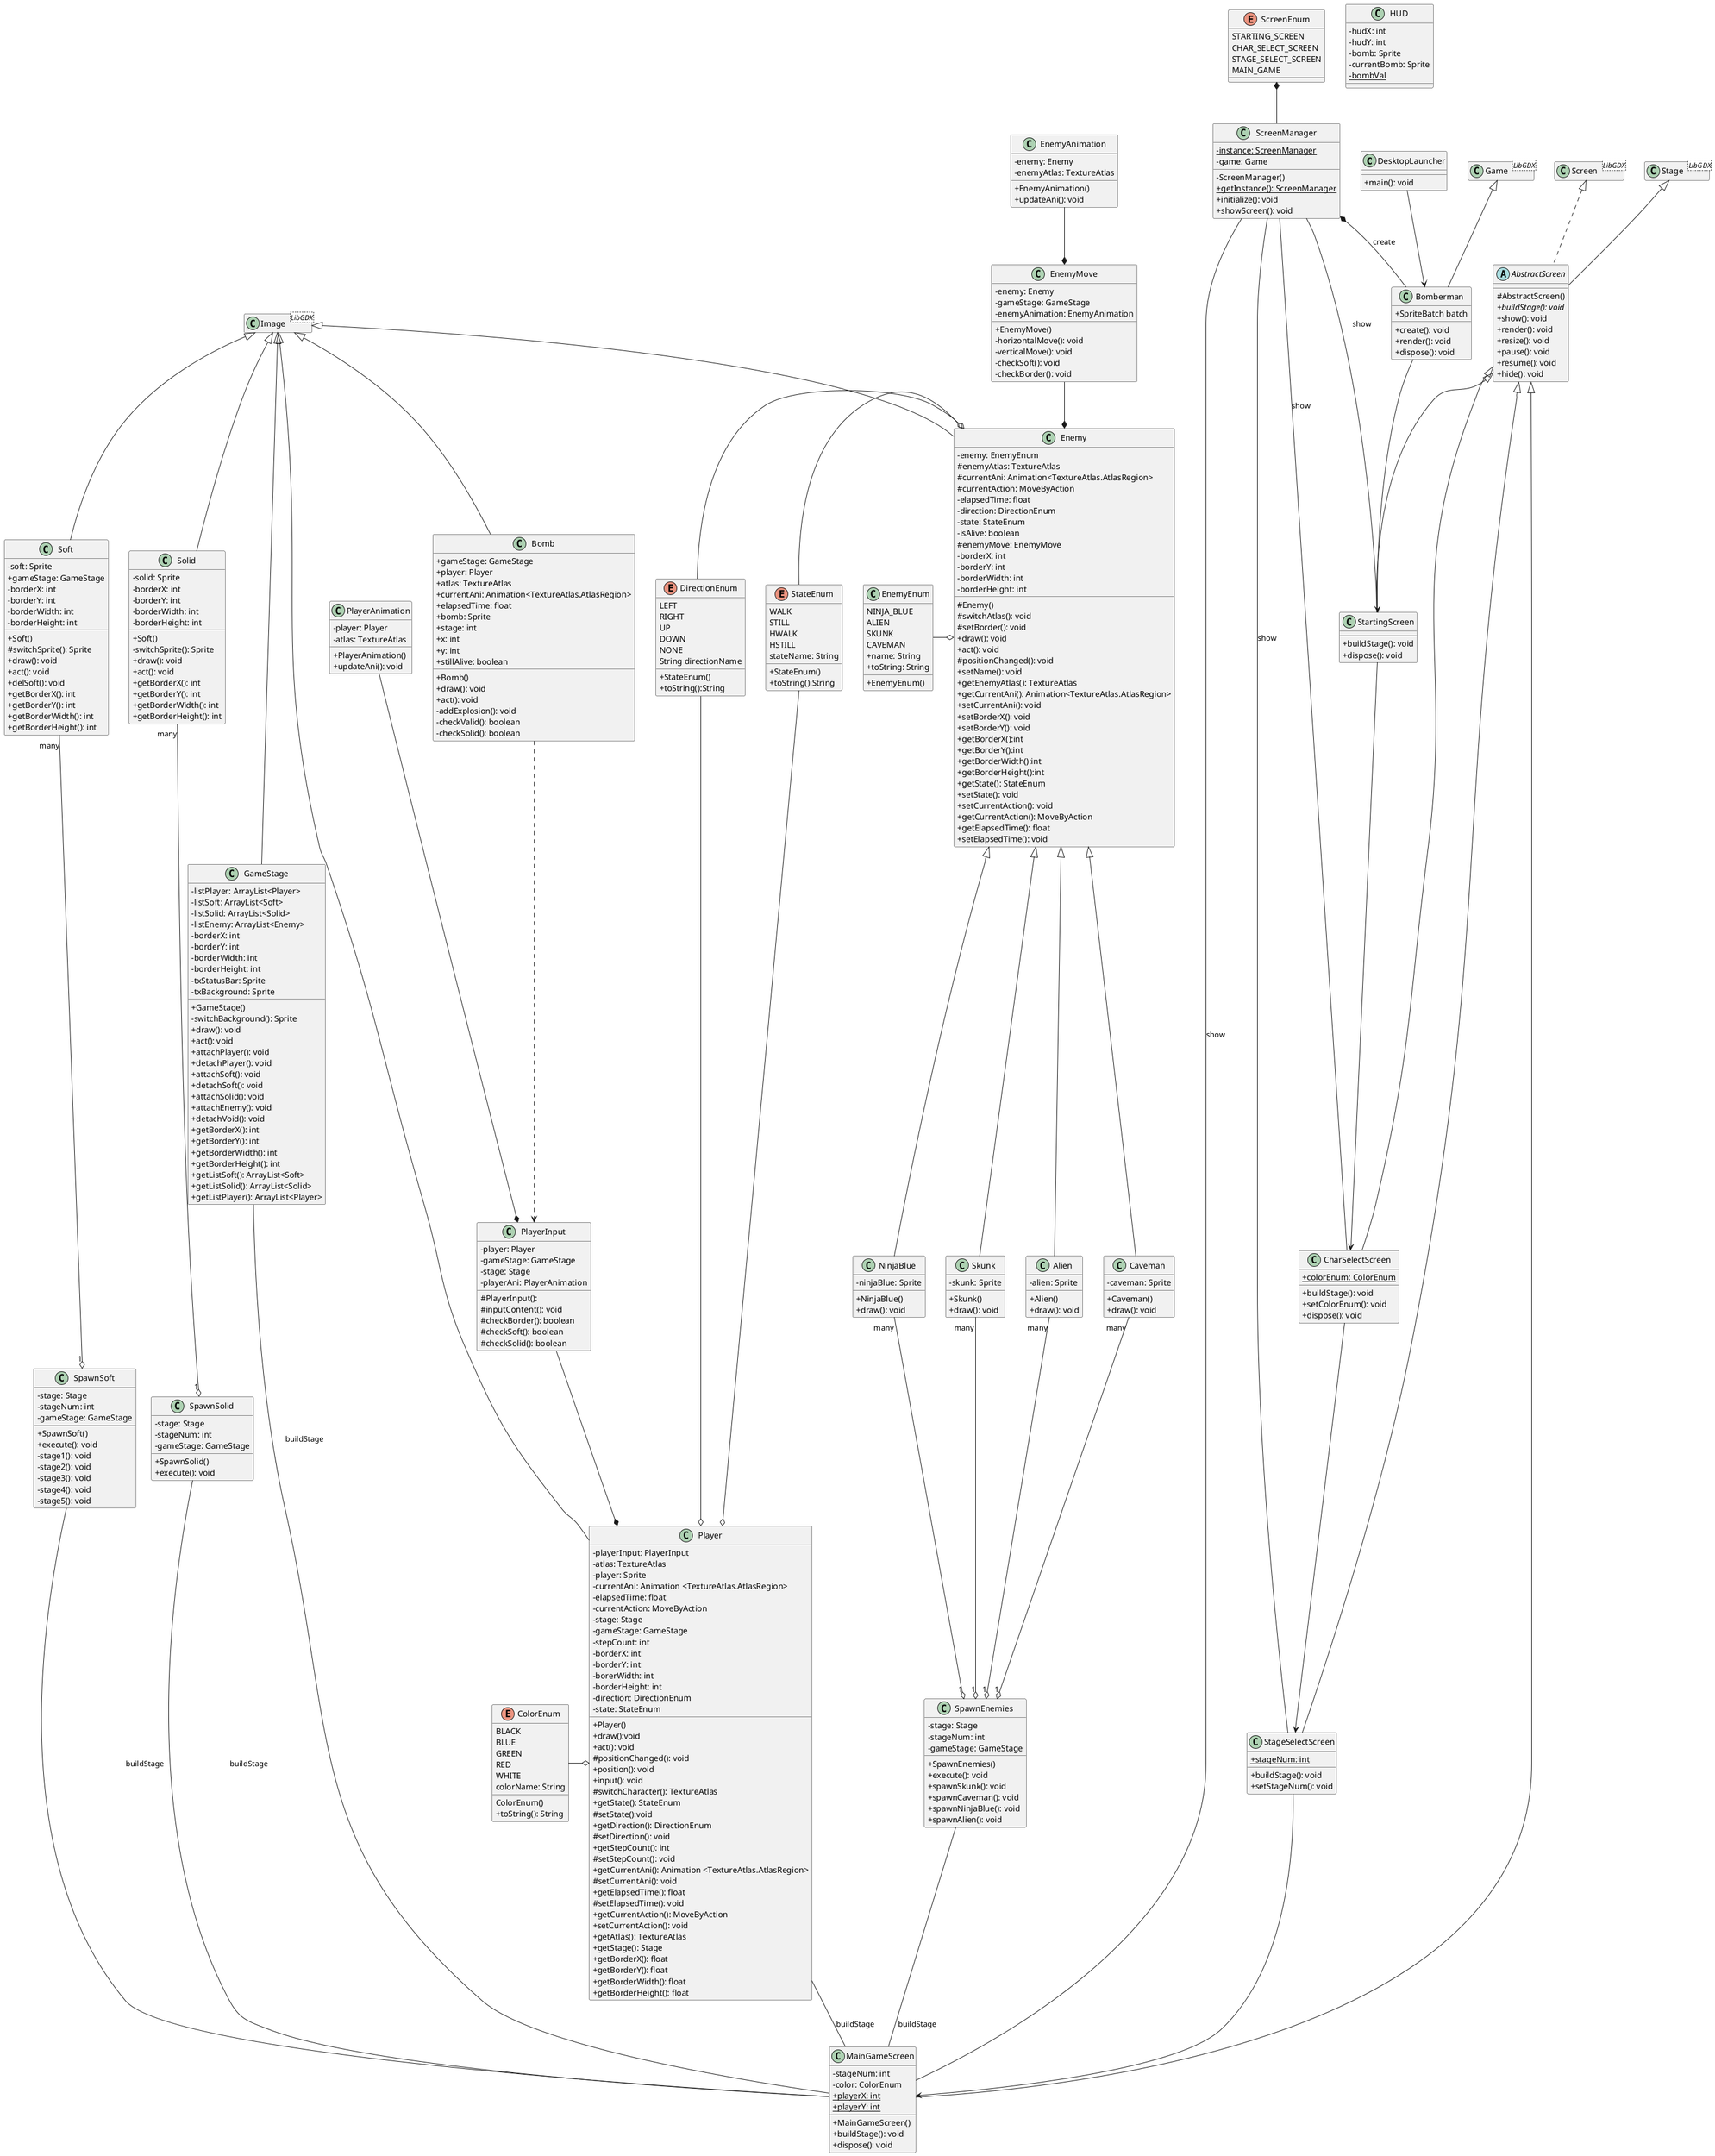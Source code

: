 @startuml
skinparam classAttributeIconSize 0

class DesktopLauncher{
    +main(): void
}

class Bomberman{
    +SpriteBatch batch
    +create(): void
    +render(): void
    +dispose(): void
}

class StartingScreen{
    +buildStage(): void
    +dispose(): void
}
class CharSelectScreen{
    +{static}colorEnum: ColorEnum
    +buildStage(): void
    +setColorEnum(): void
    +dispose(): void
}
class StageSelectScreen{
    +{static}stageNum: int
    +buildStage(): void
    +setStageNum(): void
}
-class ScreenManager{
    -{static}instance: ScreenManager
    -game: Game
    -ScreenManager()
    +{static} getInstance(): ScreenManager
    + initialize(): void
    + showScreen(): void
}
abstract class AbstractScreen{
    #AbstractScreen()
    +{abstract} buildStage(): void
    + show(): void
    + render(): void
    + resize(): void
    + pause(): void
    + resume(): void
    + hide(): void
}

enum DirectionEnum{
    LEFT
    RIGHT
    UP
    DOWN
    NONE
    String directionName
    +StateEnum()
    +toString():String
}
enum StateEnum{
    WALK
    STILL
    HWALK
    HSTILL
    stateName: String
    +StateEnum()
    +toString():String
}
class Bomb{
    +gameStage: GameStage
    +player: Player
    +atlas: TextureAtlas
    + currentAni: Animation<TextureAtlas.AtlasRegion>
    +elapsedTime: float
    + bomb: Sprite
    +stage: int
    +x: int
    +y: int
    +stillAlive: boolean
    +Bomb()
    +draw(): void
    +act(): void
    -addExplosion(): void
    -checkValid(): boolean
    -checkSolid(): boolean
}
enum ColorEnum{
    BLACK
    BLUE
    GREEN
    RED
    WHITE
    colorName: String
    ColorEnum()
    +toString(): String
}
class Player{
    -playerInput: PlayerInput
    -atlas: TextureAtlas
    -player: Sprite
    -currentAni: Animation <TextureAtlas.AtlasRegion>
    -elapsedTime: float
    -currentAction: MoveByAction
    -stage: Stage
    -gameStage: GameStage
    -stepCount: int
    -borderX: int
    -borderY: int
    -borerWidth: int
    -borderHeight: int
    -direction: DirectionEnum
    -state: StateEnum
    +Player()
    +draw():void
    +act(): void
    #positionChanged(): void
    +position(): void
    +input(): void
    #switchCharacter(): TextureAtlas
    +getState(): StateEnum
    #setState():void
    +getDirection(): DirectionEnum
    #setDirection(): void
    + getStepCount(): int
    #setStepCount(): void
    +getCurrentAni(): Animation <TextureAtlas.AtlasRegion>
    #setCurrentAni(): void
    +getElapsedTime(): float
    #setElapsedTime(): void
    +getCurrentAction(): MoveByAction
    +setCurrentAction(): void
    +getAtlas(): TextureAtlas
    +getStage(): Stage
    +getBorderX(): float
    +getBorderY(): float
    +getBorderWidth(): float
    +getBorderHeight(): float
}
class PlayerAnimation{
    -player: Player
    -atlas: TextureAtlas
    +PlayerAnimation()
    +updateAni(): void
}
class PlayerInput{
    -player: Player
    -gameStage: GameStage
    -stage: Stage
    -playerAni: PlayerAnimation
    #PlayerInput():
    #inputContent(): void
    #checkBorder(): boolean
    #checkSoft(): boolean
    #checkSolid(): boolean
}
class Alien{
    -alien: Sprite
    +Alien()
    +draw(): void
}
class Caveman{
    -caveman: Sprite
    +Caveman()
    +draw(): void
}
class NinjaBlue{
    -ninjaBlue: Sprite
    +NinjaBlue()
    +draw(): void
}
class Skunk{
    -skunk: Sprite
    +Skunk()
    +draw(): void
}
class SpawnEnemies{
    -stage: Stage
    -stageNum: int
    -gameStage: GameStage
    +SpawnEnemies()
    +execute(): void
    +spawnSkunk(): void 
    +spawnCaveman(): void 
    +spawnNinjaBlue(): void 
    +spawnAlien(): void 
}
class EnemyAnimation{
    -enemy: Enemy
    -enemyAtlas: TextureAtlas
    +EnemyAnimation()
    +updateAni(): void
}
class Enemy{
    -enemy: EnemyEnum
    #enemyAtlas: TextureAtlas
    #currentAni: Animation<TextureAtlas.AtlasRegion>
    #currentAction: MoveByAction
    -elapsedTime: float
    -direction: DirectionEnum
    -state: StateEnum
    -isAlive: boolean
    #enemyMove: EnemyMove
    -borderX: int
    -borderY: int
    -borderWidth: int
    -borderHeight: int
    #Enemy()
    #switchAtlas(): void
    #setBorder(): void
    +draw(): void
    +act(): void
    #positionChanged(): void
    +setName(): void
    +getEnemyAtlas(): TextureAtlas
    +getCurrentAni(): Animation<TextureAtlas.AtlasRegion>
    +setCurrentAni(): void
    +setBorderX(): void
    +setBorderY(): void
    +getBorderX():int
    +getBorderY():int
    +getBorderWidth():int
    +getBorderHeight():int
    +getState(): StateEnum
    +setState(): void
    +setCurrentAction(): void
    +getCurrentAction(): MoveByAction
    +getElapsedTime(): float
    +setElapsedTime(): void
}
class EnemyMove{
    -enemy: Enemy
    -gameStage: GameStage
    -enemyAnimation: EnemyAnimation
    +EnemyMove()
    -horizontalMove(): void
    -verticalMove(): void
    -checkSoft(): void
    -checkBorder(): void
}
class EnemyEnum{
    NINJA_BLUE
    ALIEN
    SKUNK
    CAVEMAN
    +name: String
    +EnemyEnum()
    +toString: String
}
class GameStage{
    -listPlayer: ArrayList<Player>
    -listSoft: ArrayList<Soft>
    -listSolid: ArrayList<Solid>
    -listEnemy: ArrayList<Enemy>
    -borderX: int
    -borderY: int
    -borderWidth: int
    -borderHeight: int
    -txStatusBar: Sprite
    -txBackground: Sprite
    +GameStage()
    -switchBackground(): Sprite
    +draw(): void
    +act(): void
    +attachPlayer(): void
    +detachPlayer(): void
    +attachSoft(): void
    +detachSoft(): void
    +attachSolid(): void
    +attachEnemy(): void
    +detachVoid(): void
    +getBorderX(): int
    +getBorderY(): int
    +getBorderWidth(): int
    +getBorderHeight(): int
    +getListSoft(): ArrayList<Soft>
    +getListSolid(): ArrayList<Solid>
    +getListPlayer(): ArrayList<Player>
}
class Soft{
    -soft: Sprite
    +gameStage: GameStage
    -borderX: int
    -borderY: int
    -borderWidth: int
    -borderHeight: int
    +Soft()
    #switchSprite(): Sprite
    +draw(): void
    +act(): void
    +delSoft(): void
    +getBorderX(): int
    +getBorderY(): int
    +getBorderWidth(): int
    +getBorderHeight(): int
}
class Solid{
    -solid: Sprite
    -borderX: int
    -borderY: int
    -borderWidth: int
    -borderHeight: int
    +Soft()
    -switchSprite(): Sprite
    +draw(): void
    +act(): void
    +getBorderX(): int
    +getBorderY(): int
    +getBorderWidth(): int
    +getBorderHeight(): int
}
class SpawnSoft{
    -stage: Stage
    -stageNum: int
    -gameStage: GameStage
    +SpawnSoft()
    +execute(): void
    -stage1(): void
    -stage2(): void
    -stage3(): void
    -stage4(): void
    -stage5(): void
}
class SpawnSolid{
    -stage: Stage
    -stageNum: int
    -gameStage: GameStage
    +SpawnSolid()
    +execute(): void
}
enum ScreenEnum{
    STARTING_SCREEN
    CHAR_SELECT_SCREEN
    STAGE_SELECT_SCREEN
    MAIN_GAME
}

class MainGameScreen{
    -stageNum: int
    -color: ColorEnum
    +{static} playerX: int
    +{static} playerY: int
    +MainGameScreen()
    +buildStage(): void
    +dispose(): void
}
class HUD{
    -hudX: int
    -hudY: int
    -bomb: Sprite
    -currentBomb: Sprite
    -{static} bombVal
}
'LibGDX class
class Game<LibGDX>{}
hide Game methods
hide Game members
class Image<LibGDX>{}
hide Image methods
hide Image members
class Stage<LibGDX>{}
hide Stage methods
hide Stage members
class Screen<LibGDX>{}
hide Screen methods
hide Screen members

'Relationships

Enemy <|-- Alien
Enemy <|-- Skunk
Enemy <|-- Caveman
Enemy <|-- NinjaBlue

Image <|- Enemy
Image <|-- Bomb
Image <|- Player
Image <|-- GameStage
Image <|-- Soft
Image <|-- Solid

Stage <|-- AbstractScreen
Screen <|.. AbstractScreen


AbstractScreen <|-- CharSelectScreen
AbstractScreen <|-- StageSelectScreen
AbstractScreen <|-- StartingScreen
AbstractScreen <|-- MainGameScreen

Game <|-- Bomberman

DesktopLauncher --> Bomberman

Bomberman --> StartingScreen

StartingScreen --> CharSelectScreen

CharSelectScreen --> StageSelectScreen

StageSelectScreen --> MainGameScreen

Alien "many" --o "1"SpawnEnemies
Caveman "many" --o "1"SpawnEnemies
NinjaBlue "many" --o "1"SpawnEnemies
Skunk "many" --o "1"SpawnEnemies

Soft "many" --o "1" SpawnSoft
Solid "many" --o "1" SpawnSolid

SpawnEnemies -- MainGameScreen: buildStage
SpawnSoft -- MainGameScreen: buildStage
SpawnSolid -- MainGameScreen: buildStage
GameStage -- MainGameScreen: buildStage

Player -- MainGameScreen: buildStage
PlayerInput --* Player
PlayerAnimation --* PlayerInput
Bomb ..> PlayerInput
DirectionEnum -o Player
StateEnum -o Player
ColorEnum -o Player

EnemyMove --* Enemy
EnemyAnimation --* EnemyMove
DirectionEnum -o Enemy
StateEnum -o Enemy
EnemyEnum -o Enemy

ScreenEnum *--ScreenManager
ScreenManager *-- Bomberman: create
ScreenManager -- StartingScreen: show
ScreenManager -- CharSelectScreen: show
ScreenManager -- StageSelectScreen: show
ScreenManager -- MainGameScreen: show
@enduml

